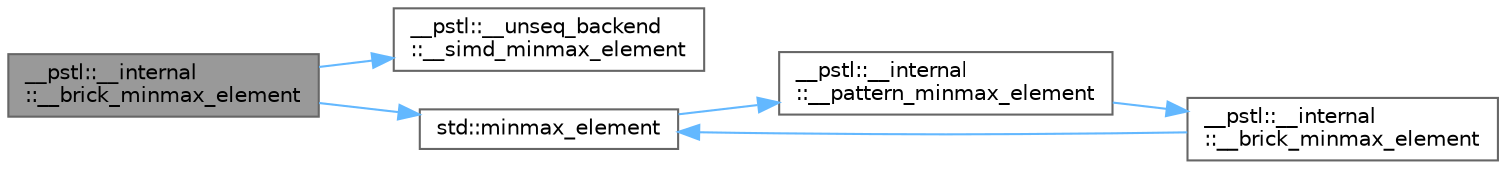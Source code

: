 digraph "__pstl::__internal::__brick_minmax_element"
{
 // LATEX_PDF_SIZE
  bgcolor="transparent";
  edge [fontname=Helvetica,fontsize=10,labelfontname=Helvetica,labelfontsize=10];
  node [fontname=Helvetica,fontsize=10,shape=box,height=0.2,width=0.4];
  rankdir="LR";
  Node1 [id="Node000001",label="__pstl::__internal\l::__brick_minmax_element",height=0.2,width=0.4,color="gray40", fillcolor="grey60", style="filled", fontcolor="black",tooltip=" "];
  Node1 -> Node2 [id="edge1_Node000001_Node000002",color="steelblue1",style="solid",tooltip=" "];
  Node2 [id="Node000002",label="__pstl::__unseq_backend\l::__simd_minmax_element",height=0.2,width=0.4,color="grey40", fillcolor="white", style="filled",URL="$namespace____pstl_1_1____unseq__backend.html#a2ed9a294e155700282c9599e705b4f90",tooltip=" "];
  Node1 -> Node3 [id="edge2_Node000001_Node000003",color="steelblue1",style="solid",tooltip=" "];
  Node3 [id="Node000003",label="std::minmax_element",height=0.2,width=0.4,color="grey40", fillcolor="white", style="filled",URL="$namespacestd.html#a656914c176851f1d49d931e6953b90af",tooltip=" "];
  Node3 -> Node4 [id="edge3_Node000003_Node000004",color="steelblue1",style="solid",tooltip=" "];
  Node4 [id="Node000004",label="__pstl::__internal\l::__pattern_minmax_element",height=0.2,width=0.4,color="grey40", fillcolor="white", style="filled",URL="$namespace____pstl_1_1____internal.html#ac0ba54f6df57a5a9f3dfb520b1dffd37",tooltip=" "];
  Node4 -> Node5 [id="edge4_Node000004_Node000005",color="steelblue1",style="solid",tooltip=" "];
  Node5 [id="Node000005",label="__pstl::__internal\l::__brick_minmax_element",height=0.2,width=0.4,color="grey40", fillcolor="white", style="filled",URL="$namespace____pstl_1_1____internal.html#a813346c7a8ea9a457346d85fb9b3ec13",tooltip=" "];
  Node5 -> Node3 [id="edge5_Node000005_Node000003",color="steelblue1",style="solid",tooltip=" "];
}
